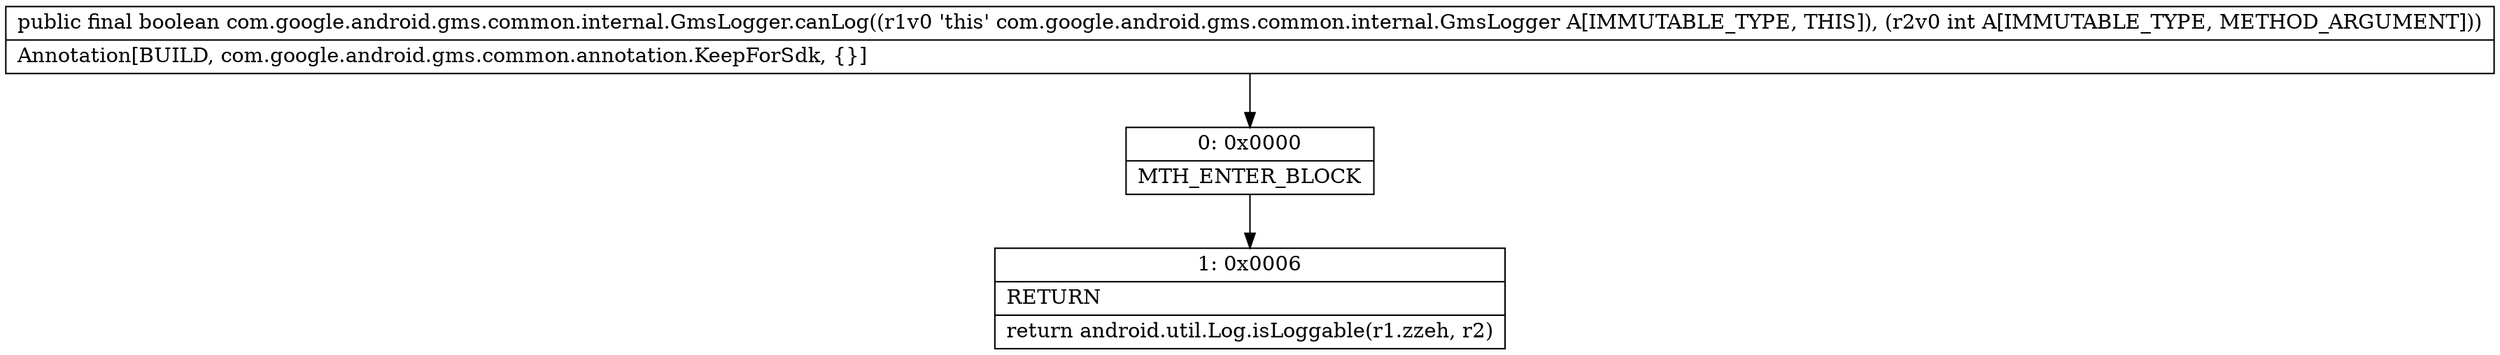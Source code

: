 digraph "CFG forcom.google.android.gms.common.internal.GmsLogger.canLog(I)Z" {
Node_0 [shape=record,label="{0\:\ 0x0000|MTH_ENTER_BLOCK\l}"];
Node_1 [shape=record,label="{1\:\ 0x0006|RETURN\l|return android.util.Log.isLoggable(r1.zzeh, r2)\l}"];
MethodNode[shape=record,label="{public final boolean com.google.android.gms.common.internal.GmsLogger.canLog((r1v0 'this' com.google.android.gms.common.internal.GmsLogger A[IMMUTABLE_TYPE, THIS]), (r2v0 int A[IMMUTABLE_TYPE, METHOD_ARGUMENT]))  | Annotation[BUILD, com.google.android.gms.common.annotation.KeepForSdk, \{\}]\l}"];
MethodNode -> Node_0;
Node_0 -> Node_1;
}

